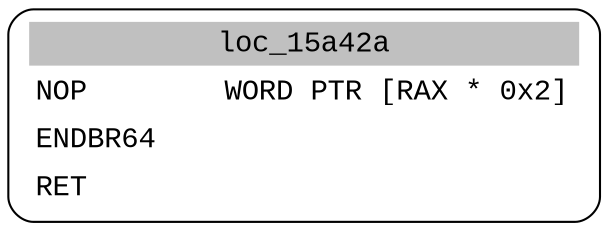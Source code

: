 digraph asm_graph {
1941 [
shape="Mrecord" fontname="Courier New"label =<<table border="0" cellborder="0" cellpadding="3"><tr><td align="center" colspan="2" bgcolor="grey">loc_15a42a</td></tr><tr><td align="left">NOP        WORD PTR [RAX * 0x2]</td></tr><tr><td align="left">ENDBR64    </td></tr><tr><td align="left">RET        </td></tr></table>> ];
}